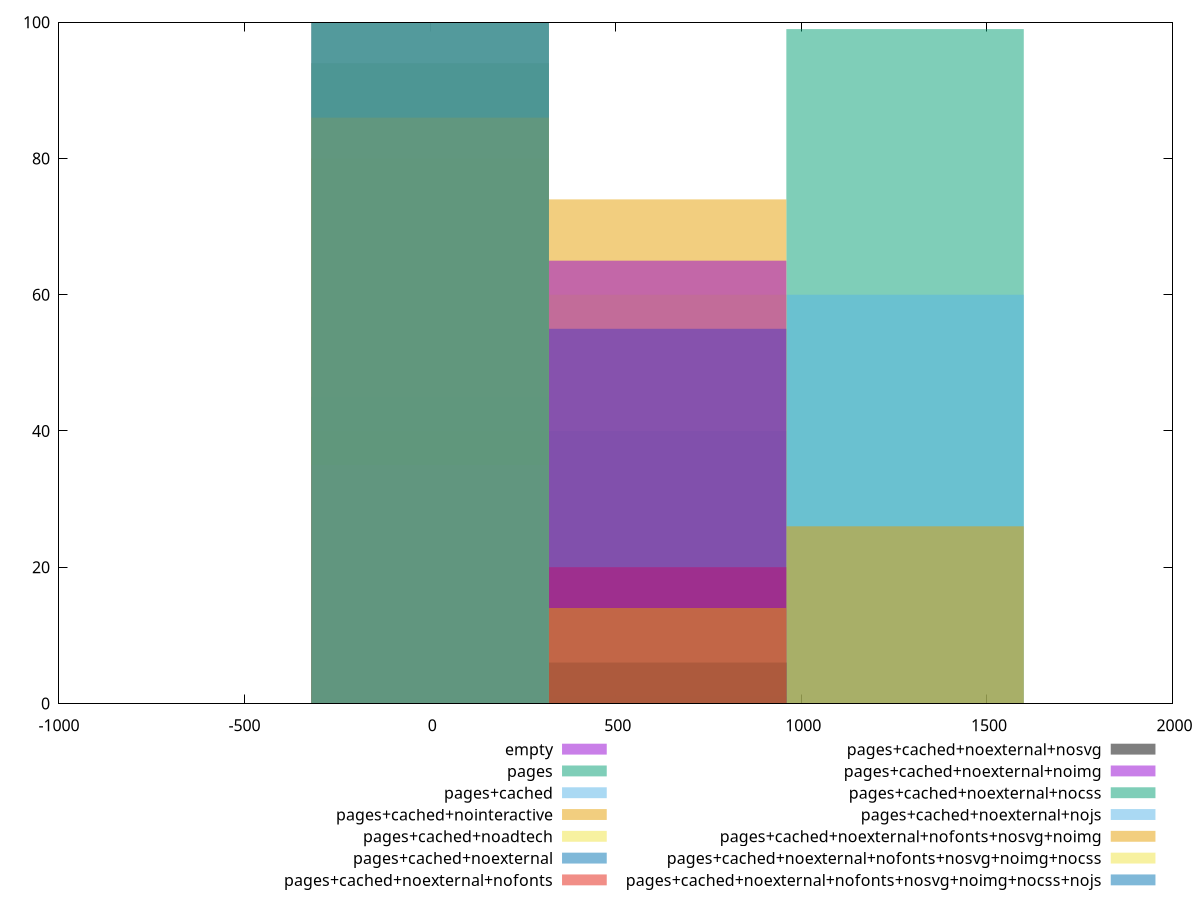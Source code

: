 reset
set terminal svg size 640, 620 enhanced background rgb 'white'
set output "reprap/render-blocking-resources/comparison/histogram/all_raw.svg"

$empty <<EOF
0 100
EOF

$pages <<EOF
1279.4625872188453 99
639.7312936094227 1
EOF

$pagesCached <<EOF
1279.4625872188453 60
639.7312936094227 40
EOF

$pagesCachedNointeractive <<EOF
1279.4625872188453 26
639.7312936094227 74
EOF

$pagesCachedNoadtech <<EOF
639.7312936094227 60
0 40
EOF

$pagesCachedNoexternal <<EOF
0 45
639.7312936094227 55
EOF

$pagesCachedNoexternalNofonts <<EOF
0 80
639.7312936094227 20
EOF

$pagesCachedNoexternalNosvg <<EOF
0 94
639.7312936094227 6
EOF

$pagesCachedNoexternalNoimg <<EOF
0 35
639.7312936094227 65
EOF

$pagesCachedNoexternalNocss <<EOF
0 100
EOF

$pagesCachedNoexternalNojs <<EOF
0 100
EOF

$pagesCachedNoexternalNofontsNosvgNoimg <<EOF
0 86
639.7312936094227 14
EOF

$pagesCachedNoexternalNofontsNosvgNoimgNocss <<EOF
0 100
EOF

$pagesCachedNoexternalNofontsNosvgNoimgNocssNojs <<EOF
0 100
EOF

set key outside below
set boxwidth 639.7312936094227
set yrange [0:100]
set style fill transparent solid 0.5 noborder

plot \
  $empty title "empty" with boxes, \
  $pages title "pages" with boxes, \
  $pagesCached title "pages+cached" with boxes, \
  $pagesCachedNointeractive title "pages+cached+nointeractive" with boxes, \
  $pagesCachedNoadtech title "pages+cached+noadtech" with boxes, \
  $pagesCachedNoexternal title "pages+cached+noexternal" with boxes, \
  $pagesCachedNoexternalNofonts title "pages+cached+noexternal+nofonts" with boxes, \
  $pagesCachedNoexternalNosvg title "pages+cached+noexternal+nosvg" with boxes, \
  $pagesCachedNoexternalNoimg title "pages+cached+noexternal+noimg" with boxes, \
  $pagesCachedNoexternalNocss title "pages+cached+noexternal+nocss" with boxes, \
  $pagesCachedNoexternalNojs title "pages+cached+noexternal+nojs" with boxes, \
  $pagesCachedNoexternalNofontsNosvgNoimg title "pages+cached+noexternal+nofonts+nosvg+noimg" with boxes, \
  $pagesCachedNoexternalNofontsNosvgNoimgNocss title "pages+cached+noexternal+nofonts+nosvg+noimg+nocss" with boxes, \
  $pagesCachedNoexternalNofontsNosvgNoimgNocssNojs title "pages+cached+noexternal+nofonts+nosvg+noimg+nocss+nojs" with boxes, \


reset